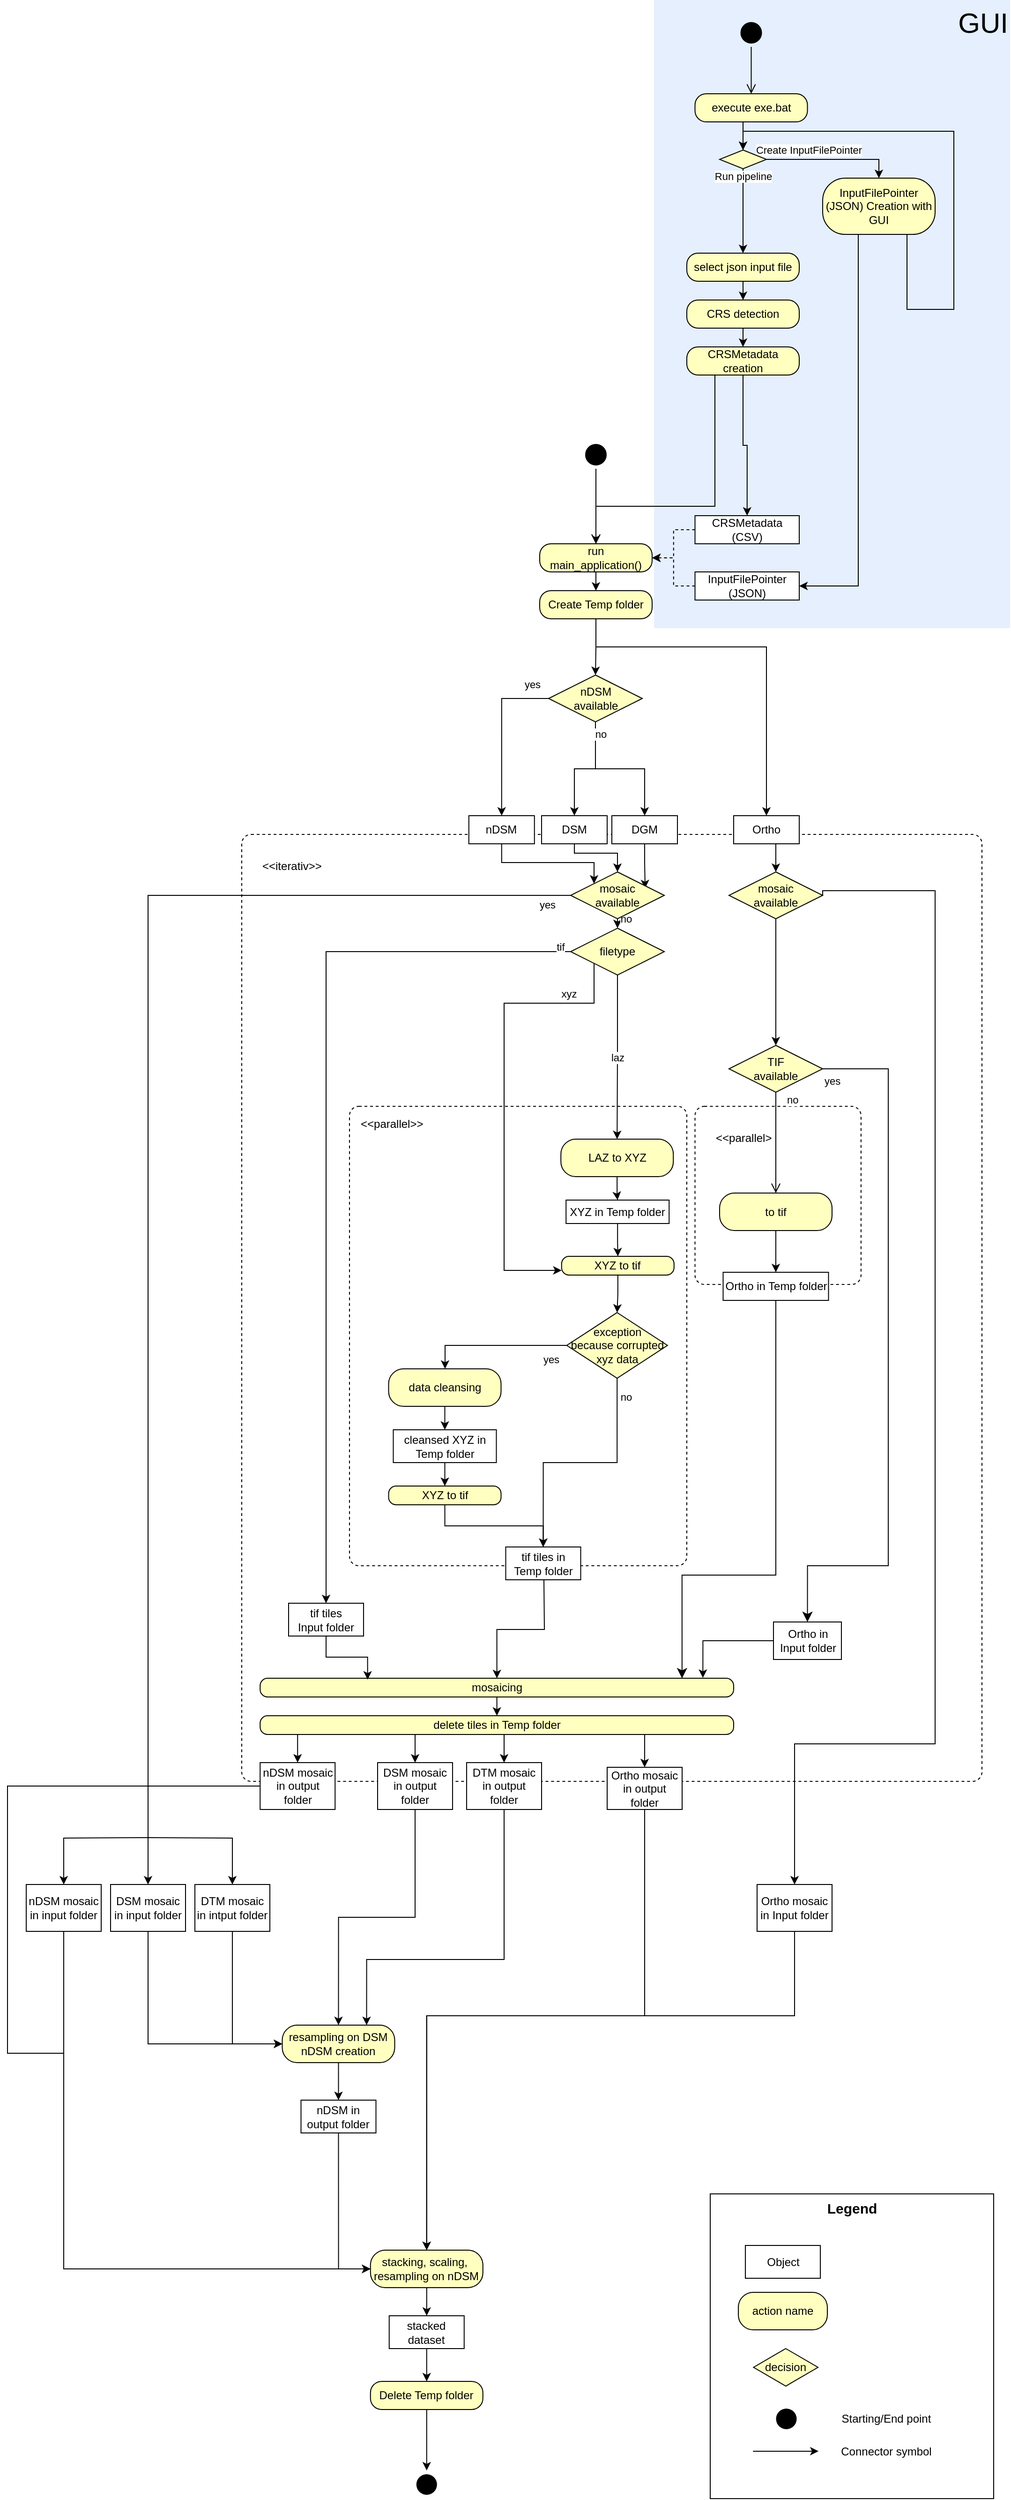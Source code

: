 <mxfile version="21.6.1" type="device">
  <diagram name="Page-1" id="Sn68c9bAj8vdQ_nd492S">
    <mxGraphModel dx="1963" dy="1779" grid="1" gridSize="10" guides="1" tooltips="1" connect="1" arrows="1" fold="1" page="1" pageScale="1" pageWidth="850" pageHeight="1100" math="0" shadow="0">
      <root>
        <mxCell id="0" />
        <mxCell id="1" parent="0" />
        <mxCell id="zPx3ObXi5X69INCncUBl-49" value="&lt;font face=&quot;Arial&quot;&gt;GUI&lt;/font&gt;" style="rounded=0;whiteSpace=wrap;html=1;strokeColor=none;fillColor=#dae8fc;horizontal=1;align=right;verticalAlign=top;fontSize=30;glass=0;shadow=0;opacity=70;" parent="1" vertex="1">
          <mxGeometry x="470" y="-320" width="380" height="670" as="geometry" />
        </mxCell>
        <mxCell id="UL_yctX15iuh-Vf5Sq3v-2" value="&amp;lt;&amp;lt;iterativ&amp;gt;&amp;gt;" style="html=1;dashed=1;rounded=1;absoluteArcSize=1;arcSize=20;verticalAlign=top;align=left;spacingTop=20;spacingLeft=20;whiteSpace=wrap;strokeColor=#000000;" parent="1" vertex="1">
          <mxGeometry x="30" y="570" width="790" height="1010" as="geometry" />
        </mxCell>
        <mxCell id="UL_yctX15iuh-Vf5Sq3v-48" value="&amp;lt;&amp;lt;parallel&amp;gt;" style="html=1;dashed=1;rounded=1;absoluteArcSize=1;arcSize=20;verticalAlign=top;align=left;spacingTop=20;spacingLeft=20;whiteSpace=wrap;strokeColor=#000000;" parent="1" vertex="1">
          <mxGeometry x="513.75" y="860" width="177.19" height="190" as="geometry" />
        </mxCell>
        <mxCell id="UL_yctX15iuh-Vf5Sq3v-94" value="&amp;lt;&amp;lt;parallel&amp;gt;&amp;gt;" style="dashed=1;rounded=1;absoluteArcSize=1;arcSize=20;html=1;verticalAlign=top;align=left;spacingTop=5;spacingLeft=10;whiteSpace=wrap;strokeColor=#000000;" parent="1" vertex="1">
          <mxGeometry x="145" y="860" width="360" height="490" as="geometry" />
        </mxCell>
        <mxCell id="zPx3ObXi5X69INCncUBl-20" style="edgeStyle=orthogonalEdgeStyle;rounded=0;orthogonalLoop=1;jettySize=auto;html=1;exitX=0.5;exitY=1;exitDx=0;exitDy=0;entryX=0.5;entryY=0;entryDx=0;entryDy=0;" parent="1" source="ERdZX9PqnStAe9j8oC-W-17" target="X1sWxd7f99NtPbWgpKR_-37" edge="1">
          <mxGeometry relative="1" as="geometry" />
        </mxCell>
        <mxCell id="ERdZX9PqnStAe9j8oC-W-17" value="Create Temp folder" style="rounded=1;whiteSpace=wrap;html=1;arcSize=40;fontColor=#000000;fillColor=#ffffc0;strokeColor=#000000;" parent="1" vertex="1">
          <mxGeometry x="348" y="310" width="120" height="30" as="geometry" />
        </mxCell>
        <mxCell id="ERdZX9PqnStAe9j8oC-W-59" style="edgeStyle=orthogonalEdgeStyle;rounded=0;orthogonalLoop=1;jettySize=auto;html=1;exitX=0.5;exitY=1;exitDx=0;exitDy=0;entryX=0.5;entryY=0;entryDx=0;entryDy=0;strokeColor=#000000;" parent="1" source="ERdZX9PqnStAe9j8oC-W-17" target="ERdZX9PqnStAe9j8oC-W-47" edge="1">
          <mxGeometry relative="1" as="geometry">
            <Array as="points">
              <mxPoint x="408" y="370" />
              <mxPoint x="590" y="370" />
            </Array>
            <mxPoint x="505" y="375" as="sourcePoint" />
          </mxGeometry>
        </mxCell>
        <mxCell id="AkzrN53bwNaHszt1MvLU-11" style="edgeStyle=orthogonalEdgeStyle;rounded=0;orthogonalLoop=1;jettySize=auto;html=1;exitX=0.5;exitY=1;exitDx=0;exitDy=0;entryX=0.5;entryY=0;entryDx=0;entryDy=0;strokeColor=#000000;" parent="1" target="ERdZX9PqnStAe9j8oC-W-54" edge="1">
          <mxGeometry relative="1" as="geometry">
            <mxPoint x="422.38" y="970" as="sourcePoint" />
          </mxGeometry>
        </mxCell>
        <mxCell id="ERdZX9PqnStAe9j8oC-W-52" style="edgeStyle=orthogonalEdgeStyle;rounded=0;orthogonalLoop=1;jettySize=auto;html=1;exitX=0.5;exitY=1;exitDx=0;exitDy=0;entryX=0.5;entryY=0;entryDx=0;entryDy=0;strokeColor=#000000;" parent="1" source="ERdZX9PqnStAe9j8oC-W-45" target="ERdZX9PqnStAe9j8oC-W-49" edge="1">
          <mxGeometry relative="1" as="geometry">
            <Array as="points">
              <mxPoint x="385" y="590" />
              <mxPoint x="431" y="590" />
            </Array>
          </mxGeometry>
        </mxCell>
        <mxCell id="ERdZX9PqnStAe9j8oC-W-45" value="DSM" style="html=1;whiteSpace=wrap;strokeColor=#000000;" parent="1" vertex="1">
          <mxGeometry x="350" y="550" width="70" height="30" as="geometry" />
        </mxCell>
        <mxCell id="ERdZX9PqnStAe9j8oC-W-53" style="edgeStyle=orthogonalEdgeStyle;rounded=0;orthogonalLoop=1;jettySize=auto;html=1;exitX=0.5;exitY=1;exitDx=0;exitDy=0;entryX=0.795;entryY=0.349;entryDx=0;entryDy=0;strokeColor=#000000;entryPerimeter=0;" parent="1" source="ERdZX9PqnStAe9j8oC-W-46" target="ERdZX9PqnStAe9j8oC-W-49" edge="1">
          <mxGeometry relative="1" as="geometry" />
        </mxCell>
        <mxCell id="ERdZX9PqnStAe9j8oC-W-46" value="DGM" style="html=1;whiteSpace=wrap;strokeColor=#000000;" parent="1" vertex="1">
          <mxGeometry x="425" y="550" width="70" height="30" as="geometry" />
        </mxCell>
        <mxCell id="UL_yctX15iuh-Vf5Sq3v-139" style="edgeStyle=orthogonalEdgeStyle;rounded=0;orthogonalLoop=1;jettySize=auto;html=1;exitX=0.5;exitY=1;exitDx=0;exitDy=0;entryX=0.5;entryY=0;entryDx=0;entryDy=0;strokeColor=#000000;" parent="1" source="ERdZX9PqnStAe9j8oC-W-47" target="UL_yctX15iuh-Vf5Sq3v-138" edge="1">
          <mxGeometry relative="1" as="geometry" />
        </mxCell>
        <mxCell id="ERdZX9PqnStAe9j8oC-W-47" value="Ortho" style="html=1;whiteSpace=wrap;strokeColor=#000000;" parent="1" vertex="1">
          <mxGeometry x="555" y="550" width="70" height="30" as="geometry" />
        </mxCell>
        <mxCell id="X1sWxd7f99NtPbWgpKR_-25" value="yes" style="edgeStyle=orthogonalEdgeStyle;rounded=0;orthogonalLoop=1;jettySize=auto;html=1;exitX=0;exitY=0.5;exitDx=0;exitDy=0;strokeColor=#000000;entryX=0.5;entryY=0;entryDx=0;entryDy=0;" parent="1" source="ERdZX9PqnStAe9j8oC-W-49" target="X1sWxd7f99NtPbWgpKR_-35" edge="1">
          <mxGeometry x="-0.966" y="10" relative="1" as="geometry">
            <mxPoint x="-30" y="1640" as="targetPoint" />
            <mxPoint as="offset" />
            <mxPoint x="150" y="720" as="sourcePoint" />
            <Array as="points">
              <mxPoint x="-70" y="635" />
            </Array>
          </mxGeometry>
        </mxCell>
        <mxCell id="s5Wbp-N6g9TA5r8mVey0-1" value="no" style="edgeStyle=orthogonalEdgeStyle;rounded=0;orthogonalLoop=1;jettySize=auto;html=1;exitX=0.5;exitY=1;exitDx=0;exitDy=0;entryX=0.5;entryY=0;entryDx=0;entryDy=0;" edge="1" parent="1" source="ERdZX9PqnStAe9j8oC-W-49" target="UL_yctX15iuh-Vf5Sq3v-45">
          <mxGeometry x="-1" y="9" relative="1" as="geometry">
            <mxPoint as="offset" />
          </mxGeometry>
        </mxCell>
        <mxCell id="ERdZX9PqnStAe9j8oC-W-49" value="mosaic&lt;br&gt;available" style="rhombus;whiteSpace=wrap;html=1;fontColor=#000000;fillColor=#ffffc0;strokeColor=#000000;perimeterSpacing=0;" parent="1" vertex="1">
          <mxGeometry x="381" y="610" width="100" height="50" as="geometry" />
        </mxCell>
        <mxCell id="UL_yctX15iuh-Vf5Sq3v-95" value="" style="edgeStyle=orthogonalEdgeStyle;rounded=0;orthogonalLoop=1;jettySize=auto;html=1;strokeColor=#000000;" parent="1" source="ERdZX9PqnStAe9j8oC-W-54" target="X1sWxd7f99NtPbWgpKR_-8" edge="1">
          <mxGeometry relative="1" as="geometry" />
        </mxCell>
        <mxCell id="ERdZX9PqnStAe9j8oC-W-54" value="XYZ in Temp folder" style="html=1;whiteSpace=wrap;strokeColor=#000000;" parent="1" vertex="1">
          <mxGeometry x="376.12" y="960" width="110" height="25" as="geometry" />
        </mxCell>
        <mxCell id="UL_yctX15iuh-Vf5Sq3v-105" style="edgeStyle=orthogonalEdgeStyle;rounded=0;orthogonalLoop=1;jettySize=auto;html=1;exitX=0.5;exitY=1;exitDx=0;exitDy=0;entryX=0.5;entryY=0;entryDx=0;entryDy=0;strokeColor=#000000;" parent="1" target="ZLera3gwLogT9_6lOyzF-9" edge="1">
          <mxGeometry relative="1" as="geometry">
            <mxPoint x="352.5" y="1365" as="sourcePoint" />
          </mxGeometry>
        </mxCell>
        <mxCell id="X1sWxd7f99NtPbWgpKR_-62" style="edgeStyle=orthogonalEdgeStyle;rounded=0;orthogonalLoop=1;jettySize=auto;html=1;entryX=0.5;entryY=0;entryDx=0;entryDy=0;strokeColor=#000000;exitX=0.5;exitY=1;exitDx=0;exitDy=0;" parent="1" source="ERdZX9PqnStAe9j8oC-W-60" target="ERdZX9PqnStAe9j8oC-W-67" edge="1">
          <mxGeometry relative="1" as="geometry">
            <mxPoint x="610" y="980" as="sourcePoint" />
          </mxGeometry>
        </mxCell>
        <mxCell id="ERdZX9PqnStAe9j8oC-W-60" value="to tif" style="rounded=1;whiteSpace=wrap;html=1;arcSize=40;fontColor=#000000;fillColor=#ffffc0;strokeColor=#000000;" parent="1" vertex="1">
          <mxGeometry x="540" y="952.5" width="120" height="40" as="geometry" />
        </mxCell>
        <mxCell id="ERdZX9PqnStAe9j8oC-W-67" value="Ortho in Temp folder" style="html=1;whiteSpace=wrap;strokeColor=#000000;" parent="1" vertex="1">
          <mxGeometry x="543.75" y="1037" width="112.5" height="30" as="geometry" />
        </mxCell>
        <mxCell id="X1sWxd7f99NtPbWgpKR_-16" style="edgeStyle=orthogonalEdgeStyle;rounded=0;orthogonalLoop=1;jettySize=auto;html=1;exitX=0.5;exitY=1;exitDx=0;exitDy=0;entryX=0.5;entryY=0;entryDx=0;entryDy=0;strokeColor=#000000;" parent="1" source="ZLera3gwLogT9_6lOyzF-7" target="X1sWxd7f99NtPbWgpKR_-15" edge="1">
          <mxGeometry relative="1" as="geometry" />
        </mxCell>
        <mxCell id="ZLera3gwLogT9_6lOyzF-7" value="data cleansing" style="rounded=1;whiteSpace=wrap;html=1;arcSize=40;fontColor=#000000;fillColor=#ffffc0;strokeColor=#000000;" parent="1" vertex="1">
          <mxGeometry x="186.75" y="1140" width="120" height="40" as="geometry" />
        </mxCell>
        <mxCell id="J5ZNBQEQ5fVpJFVBvouQ-13" style="edgeStyle=orthogonalEdgeStyle;rounded=0;orthogonalLoop=1;jettySize=auto;html=1;exitX=0.25;exitY=1;exitDx=0;exitDy=0;entryX=0.5;entryY=0;entryDx=0;entryDy=0;strokeColor=#000000;" parent="1" source="zPx3ObXi5X69INCncUBl-16" target="J5ZNBQEQ5fVpJFVBvouQ-11" edge="1">
          <mxGeometry relative="1" as="geometry">
            <Array as="points">
              <mxPoint x="215" y="1530" />
            </Array>
          </mxGeometry>
        </mxCell>
        <mxCell id="zPx3ObXi5X69INCncUBl-18" style="edgeStyle=orthogonalEdgeStyle;rounded=0;orthogonalLoop=1;jettySize=auto;html=1;exitX=0.5;exitY=1;exitDx=0;exitDy=0;entryX=0.5;entryY=0;entryDx=0;entryDy=0;" parent="1" source="ZLera3gwLogT9_6lOyzF-9" target="zPx3ObXi5X69INCncUBl-16" edge="1">
          <mxGeometry relative="1" as="geometry" />
        </mxCell>
        <mxCell id="ZLera3gwLogT9_6lOyzF-9" value="mosaicing" style="rounded=1;whiteSpace=wrap;html=1;arcSize=40;fontColor=#000000;fillColor=#ffffc0;strokeColor=#000000;" parent="1" vertex="1">
          <mxGeometry x="49.62" y="1470" width="505.38" height="20" as="geometry" />
        </mxCell>
        <mxCell id="ZLera3gwLogT9_6lOyzF-16" value="" style="edgeStyle=orthogonalEdgeStyle;rounded=0;orthogonalLoop=1;jettySize=auto;html=1;strokeColor=#000000;" parent="1" source="ZLera3gwLogT9_6lOyzF-10" target="ZLera3gwLogT9_6lOyzF-15" edge="1">
          <mxGeometry relative="1" as="geometry" />
        </mxCell>
        <mxCell id="ZLera3gwLogT9_6lOyzF-10" value="stacking, scaling,&amp;nbsp; resampling on nDSM" style="rounded=1;whiteSpace=wrap;html=1;arcSize=40;fontColor=#000000;fillColor=#ffffc0;strokeColor=#000000;" parent="1" vertex="1">
          <mxGeometry x="167.38" y="2080" width="120" height="40" as="geometry" />
        </mxCell>
        <mxCell id="zPx3ObXi5X69INCncUBl-14" style="edgeStyle=orthogonalEdgeStyle;rounded=0;orthogonalLoop=1;jettySize=auto;html=1;exitX=0.5;exitY=1;exitDx=0;exitDy=0;entryX=0.5;entryY=0;entryDx=0;entryDy=0;" parent="1" source="ZLera3gwLogT9_6lOyzF-15" target="zPx3ObXi5X69INCncUBl-13" edge="1">
          <mxGeometry relative="1" as="geometry" />
        </mxCell>
        <mxCell id="ZLera3gwLogT9_6lOyzF-15" value="stacked dataset" style="html=1;whiteSpace=wrap;strokeColor=#000000;" parent="1" vertex="1">
          <mxGeometry x="187.38" y="2150" width="80" height="35" as="geometry" />
        </mxCell>
        <mxCell id="ZLera3gwLogT9_6lOyzF-20" value="" style="edgeStyle=orthogonalEdgeStyle;html=1;verticalAlign=bottom;endArrow=classic;endSize=8;strokeColor=#000000;rounded=0;exitX=0.5;exitY=1;exitDx=0;exitDy=0;entryX=0.891;entryY=0.005;entryDx=0;entryDy=0;entryPerimeter=0;endFill=1;" parent="1" source="ERdZX9PqnStAe9j8oC-W-67" target="ZLera3gwLogT9_6lOyzF-9" edge="1">
          <mxGeometry relative="1" as="geometry">
            <mxPoint x="527.38" y="1510" as="targetPoint" />
            <mxPoint x="564.38" y="1460" as="sourcePoint" />
            <Array as="points">
              <mxPoint x="600" y="1360" />
              <mxPoint x="500" y="1360" />
            </Array>
          </mxGeometry>
        </mxCell>
        <mxCell id="J5ZNBQEQ5fVpJFVBvouQ-3" value="TIF &lt;br&gt;available" style="rhombus;whiteSpace=wrap;html=1;fontColor=#000000;fillColor=#ffffc0;strokeColor=#000000;perimeterSpacing=0;" parent="1" vertex="1">
          <mxGeometry x="550" y="795" width="100" height="50" as="geometry" />
        </mxCell>
        <mxCell id="J5ZNBQEQ5fVpJFVBvouQ-4" value="no" style="edgeStyle=orthogonalEdgeStyle;html=1;align=left;verticalAlign=bottom;endArrow=open;endSize=8;strokeColor=#000000;rounded=0;entryX=0.5;entryY=0;entryDx=0;entryDy=0;exitX=0.5;exitY=1;exitDx=0;exitDy=0;" parent="1" source="J5ZNBQEQ5fVpJFVBvouQ-3" target="ERdZX9PqnStAe9j8oC-W-60" edge="1">
          <mxGeometry x="-0.703" y="10" relative="1" as="geometry">
            <mxPoint x="922.5" y="870" as="targetPoint" />
            <mxPoint x="742.5" y="870" as="sourcePoint" />
            <mxPoint y="1" as="offset" />
          </mxGeometry>
        </mxCell>
        <mxCell id="J5ZNBQEQ5fVpJFVBvouQ-5" value="yes" style="edgeStyle=orthogonalEdgeStyle;html=1;align=left;verticalAlign=top;endArrow=classic;endSize=8;strokeColor=#000000;rounded=0;entryX=0.5;entryY=0;entryDx=0;entryDy=0;exitX=1;exitY=0.5;exitDx=0;exitDy=0;endFill=1;" parent="1" source="J5ZNBQEQ5fVpJFVBvouQ-3" target="J5ZNBQEQ5fVpJFVBvouQ-6" edge="1">
          <mxGeometry x="-1" relative="1" as="geometry">
            <mxPoint x="600" y="940" as="targetPoint" />
            <Array as="points">
              <mxPoint x="720" y="820" />
              <mxPoint x="720" y="1350" />
              <mxPoint x="634" y="1350" />
            </Array>
            <mxPoint x="756" y="876.75" as="sourcePoint" />
          </mxGeometry>
        </mxCell>
        <mxCell id="UL_yctX15iuh-Vf5Sq3v-100" style="edgeStyle=orthogonalEdgeStyle;rounded=0;orthogonalLoop=1;jettySize=auto;html=1;exitX=0;exitY=0.5;exitDx=0;exitDy=0;entryX=0.935;entryY=-0.019;entryDx=0;entryDy=0;entryPerimeter=0;strokeColor=#000000;endArrow=classic;endFill=1;" parent="1" source="J5ZNBQEQ5fVpJFVBvouQ-6" target="ZLera3gwLogT9_6lOyzF-9" edge="1">
          <mxGeometry relative="1" as="geometry" />
        </mxCell>
        <mxCell id="J5ZNBQEQ5fVpJFVBvouQ-6" value="Ortho in &lt;br&gt;Input folder" style="html=1;whiteSpace=wrap;strokeColor=#000000;" parent="1" vertex="1">
          <mxGeometry x="597.5" y="1410" width="72.5" height="40" as="geometry" />
        </mxCell>
        <mxCell id="X1sWxd7f99NtPbWgpKR_-55" style="edgeStyle=orthogonalEdgeStyle;rounded=0;orthogonalLoop=1;jettySize=auto;html=1;exitX=0.5;exitY=1;exitDx=0;exitDy=0;entryX=0.5;entryY=0;entryDx=0;entryDy=0;strokeColor=#000000;" parent="1" source="J5ZNBQEQ5fVpJFVBvouQ-8" target="J5ZNBQEQ5fVpJFVBvouQ-10" edge="1">
          <mxGeometry relative="1" as="geometry" />
        </mxCell>
        <mxCell id="J5ZNBQEQ5fVpJFVBvouQ-8" value="resampling on DSM&lt;br&gt;nDSM creation" style="rounded=1;whiteSpace=wrap;html=1;arcSize=40;fontColor=#000000;fillColor=#ffffc0;strokeColor=#000000;" parent="1" vertex="1">
          <mxGeometry x="73.25" y="1840" width="120" height="40" as="geometry" />
        </mxCell>
        <mxCell id="J5ZNBQEQ5fVpJFVBvouQ-20" style="edgeStyle=orthogonalEdgeStyle;rounded=0;orthogonalLoop=1;jettySize=auto;html=1;exitX=0.5;exitY=1;exitDx=0;exitDy=0;entryX=0;entryY=0.5;entryDx=0;entryDy=0;strokeColor=#000000;" parent="1" source="J5ZNBQEQ5fVpJFVBvouQ-10" target="ZLera3gwLogT9_6lOyzF-10" edge="1">
          <mxGeometry relative="1" as="geometry">
            <mxPoint x="154.375" y="2035" as="targetPoint" />
          </mxGeometry>
        </mxCell>
        <mxCell id="J5ZNBQEQ5fVpJFVBvouQ-10" value="nDSM in &lt;br&gt;output folder" style="html=1;whiteSpace=wrap;strokeColor=#000000;" parent="1" vertex="1">
          <mxGeometry x="93.25" y="1920" width="80" height="35" as="geometry" />
        </mxCell>
        <mxCell id="UL_yctX15iuh-Vf5Sq3v-124" style="edgeStyle=orthogonalEdgeStyle;rounded=0;orthogonalLoop=1;jettySize=auto;html=1;exitX=0.5;exitY=1;exitDx=0;exitDy=0;entryX=0.5;entryY=0;entryDx=0;entryDy=0;strokeColor=#000000;" parent="1" source="J5ZNBQEQ5fVpJFVBvouQ-11" target="J5ZNBQEQ5fVpJFVBvouQ-8" edge="1">
          <mxGeometry relative="1" as="geometry">
            <mxPoint x="218.875" y="1670" as="targetPoint" />
          </mxGeometry>
        </mxCell>
        <mxCell id="J5ZNBQEQ5fVpJFVBvouQ-11" value="DSM mosaic in output folder" style="html=1;whiteSpace=wrap;strokeColor=#000000;" parent="1" vertex="1">
          <mxGeometry x="175" y="1560" width="80" height="50" as="geometry" />
        </mxCell>
        <mxCell id="UL_yctX15iuh-Vf5Sq3v-125" style="edgeStyle=orthogonalEdgeStyle;rounded=0;orthogonalLoop=1;jettySize=auto;html=1;exitX=0.5;exitY=1;exitDx=0;exitDy=0;strokeColor=#000000;entryX=0.75;entryY=0;entryDx=0;entryDy=0;" parent="1" source="J5ZNBQEQ5fVpJFVBvouQ-12" target="J5ZNBQEQ5fVpJFVBvouQ-8" edge="1">
          <mxGeometry relative="1" as="geometry">
            <mxPoint x="290" y="1800" as="targetPoint" />
            <Array as="points">
              <mxPoint x="310" y="1770" />
              <mxPoint x="163" y="1770" />
            </Array>
          </mxGeometry>
        </mxCell>
        <mxCell id="J5ZNBQEQ5fVpJFVBvouQ-12" value="DTM mosaic in output folder" style="html=1;whiteSpace=wrap;strokeColor=#000000;" parent="1" vertex="1">
          <mxGeometry x="270" y="1560" width="80" height="50" as="geometry" />
        </mxCell>
        <mxCell id="UL_yctX15iuh-Vf5Sq3v-143" style="edgeStyle=orthogonalEdgeStyle;rounded=0;orthogonalLoop=1;jettySize=auto;html=1;exitX=0.5;exitY=1;exitDx=0;exitDy=0;entryX=0.5;entryY=0;entryDx=0;entryDy=0;strokeColor=#000000;" parent="1" source="J5ZNBQEQ5fVpJFVBvouQ-18" target="ZLera3gwLogT9_6lOyzF-10" edge="1">
          <mxGeometry relative="1" as="geometry">
            <mxPoint x="486.875" y="1695" as="targetPoint" />
            <Array as="points">
              <mxPoint x="460" y="1830" />
              <mxPoint x="227" y="1830" />
            </Array>
          </mxGeometry>
        </mxCell>
        <mxCell id="J5ZNBQEQ5fVpJFVBvouQ-18" value="Ortho mosaic in output folder" style="html=1;whiteSpace=wrap;strokeColor=#000000;" parent="1" vertex="1">
          <mxGeometry x="420" y="1565" width="80" height="45" as="geometry" />
        </mxCell>
        <mxCell id="UL_yctX15iuh-Vf5Sq3v-137" value="xyz" style="edgeStyle=orthogonalEdgeStyle;rounded=0;orthogonalLoop=1;jettySize=auto;html=1;exitX=0;exitY=1;exitDx=0;exitDy=0;entryX=0;entryY=0.75;entryDx=0;entryDy=0;strokeColor=#000000;" parent="1" source="UL_yctX15iuh-Vf5Sq3v-45" target="X1sWxd7f99NtPbWgpKR_-8" edge="1">
          <mxGeometry x="-0.714" y="-10" relative="1" as="geometry">
            <Array as="points">
              <mxPoint x="406" y="750" />
              <mxPoint x="310" y="750" />
              <mxPoint x="310" y="1035" />
            </Array>
            <mxPoint x="384.75" y="755" as="sourcePoint" />
            <mxPoint as="offset" />
          </mxGeometry>
        </mxCell>
        <mxCell id="AkzrN53bwNaHszt1MvLU-13" value="" style="edgeStyle=orthogonalEdgeStyle;rounded=0;orthogonalLoop=1;jettySize=auto;html=1;strokeColor=#000000;" parent="1" source="X1sWxd7f99NtPbWgpKR_-8" target="X1sWxd7f99NtPbWgpKR_-10" edge="1">
          <mxGeometry relative="1" as="geometry" />
        </mxCell>
        <mxCell id="X1sWxd7f99NtPbWgpKR_-8" value="XYZ to tif" style="rounded=1;whiteSpace=wrap;html=1;arcSize=40;fontColor=#000000;fillColor=#ffffc0;strokeColor=#000000;" parent="1" vertex="1">
          <mxGeometry x="371.37" y="1020" width="120" height="20" as="geometry" />
        </mxCell>
        <mxCell id="X1sWxd7f99NtPbWgpKR_-11" value="yes" style="edgeStyle=orthogonalEdgeStyle;rounded=0;orthogonalLoop=1;jettySize=auto;html=1;exitX=0;exitY=0.5;exitDx=0;exitDy=0;strokeColor=#000000;" parent="1" source="X1sWxd7f99NtPbWgpKR_-10" edge="1">
          <mxGeometry x="-0.782" y="15" relative="1" as="geometry">
            <mxPoint x="247" y="1140" as="targetPoint" />
            <Array as="points">
              <mxPoint x="247" y="1115" />
            </Array>
            <mxPoint as="offset" />
          </mxGeometry>
        </mxCell>
        <mxCell id="X1sWxd7f99NtPbWgpKR_-17" style="edgeStyle=orthogonalEdgeStyle;rounded=0;orthogonalLoop=1;jettySize=auto;html=1;exitX=0.5;exitY=1;exitDx=0;exitDy=0;entryX=0.5;entryY=0;entryDx=0;entryDy=0;strokeColor=#000000;" parent="1" source="X1sWxd7f99NtPbWgpKR_-15" target="X1sWxd7f99NtPbWgpKR_-14" edge="1">
          <mxGeometry relative="1" as="geometry" />
        </mxCell>
        <mxCell id="X1sWxd7f99NtPbWgpKR_-15" value="cleansed XYZ in Temp folder" style="html=1;whiteSpace=wrap;strokeColor=#000000;" parent="1" vertex="1">
          <mxGeometry x="191.75" y="1205" width="110" height="35" as="geometry" />
        </mxCell>
        <mxCell id="UL_yctX15iuh-Vf5Sq3v-107" style="edgeStyle=orthogonalEdgeStyle;rounded=0;orthogonalLoop=1;jettySize=auto;html=1;exitX=0.5;exitY=1;exitDx=0;exitDy=0;entryX=0.227;entryY=0.073;entryDx=0;entryDy=0;entryPerimeter=0;strokeColor=#000000;" parent="1" source="X1sWxd7f99NtPbWgpKR_-27" target="ZLera3gwLogT9_6lOyzF-9" edge="1">
          <mxGeometry relative="1" as="geometry" />
        </mxCell>
        <mxCell id="X1sWxd7f99NtPbWgpKR_-27" value="tif tiles&lt;br&gt;Input folder" style="html=1;whiteSpace=wrap;strokeColor=#000000;" parent="1" vertex="1">
          <mxGeometry x="80" y="1390" width="80" height="35" as="geometry" />
        </mxCell>
        <mxCell id="UL_yctX15iuh-Vf5Sq3v-121" value="" style="edgeStyle=orthogonalEdgeStyle;rounded=0;orthogonalLoop=1;jettySize=auto;html=1;strokeColor=#000000;entryX=0;entryY=0.5;entryDx=0;entryDy=0;" parent="1" source="X1sWxd7f99NtPbWgpKR_-35" target="J5ZNBQEQ5fVpJFVBvouQ-8" edge="1">
          <mxGeometry relative="1" as="geometry">
            <mxPoint x="-70" y="1830" as="targetPoint" />
            <Array as="points">
              <mxPoint x="-70" y="1860" />
            </Array>
          </mxGeometry>
        </mxCell>
        <mxCell id="X1sWxd7f99NtPbWgpKR_-35" value="DSM mosaic in input folder" style="html=1;whiteSpace=wrap;strokeColor=#000000;" parent="1" vertex="1">
          <mxGeometry x="-110" y="1690" width="80" height="50" as="geometry" />
        </mxCell>
        <mxCell id="UL_yctX15iuh-Vf5Sq3v-122" value="" style="edgeStyle=orthogonalEdgeStyle;rounded=0;orthogonalLoop=1;jettySize=auto;html=1;strokeColor=#000000;entryX=0;entryY=0.5;entryDx=0;entryDy=0;" parent="1" source="X1sWxd7f99NtPbWgpKR_-36" target="J5ZNBQEQ5fVpJFVBvouQ-8" edge="1">
          <mxGeometry relative="1" as="geometry">
            <Array as="points">
              <mxPoint x="20" y="1860" />
            </Array>
            <mxPoint x="-19.889" y="1840" as="targetPoint" />
          </mxGeometry>
        </mxCell>
        <mxCell id="X1sWxd7f99NtPbWgpKR_-36" value="DTM mosaic in intput folder" style="html=1;whiteSpace=wrap;strokeColor=#000000;" parent="1" vertex="1">
          <mxGeometry x="-20" y="1690" width="80" height="50" as="geometry" />
        </mxCell>
        <mxCell id="X1sWxd7f99NtPbWgpKR_-39" style="edgeStyle=orthogonalEdgeStyle;rounded=0;orthogonalLoop=1;jettySize=auto;html=1;exitX=0.5;exitY=1;exitDx=0;exitDy=0;entryX=0.5;entryY=0;entryDx=0;entryDy=0;strokeColor=#000000;" parent="1" source="X1sWxd7f99NtPbWgpKR_-37" target="ERdZX9PqnStAe9j8oC-W-46" edge="1">
          <mxGeometry relative="1" as="geometry" />
        </mxCell>
        <mxCell id="X1sWxd7f99NtPbWgpKR_-40" value="no" style="edgeStyle=orthogonalEdgeStyle;rounded=0;orthogonalLoop=1;jettySize=auto;html=1;exitX=0.5;exitY=1;exitDx=0;exitDy=0;entryX=0.5;entryY=0;entryDx=0;entryDy=0;strokeColor=#000000;" parent="1" source="X1sWxd7f99NtPbWgpKR_-37" target="ERdZX9PqnStAe9j8oC-W-45" edge="1">
          <mxGeometry x="-0.784" y="5" relative="1" as="geometry">
            <mxPoint as="offset" />
          </mxGeometry>
        </mxCell>
        <mxCell id="zPx3ObXi5X69INCncUBl-53" value="yes" style="edgeStyle=orthogonalEdgeStyle;rounded=0;orthogonalLoop=1;jettySize=auto;html=1;exitX=0;exitY=0.5;exitDx=0;exitDy=0;entryX=0.5;entryY=0;entryDx=0;entryDy=0;" parent="1" source="X1sWxd7f99NtPbWgpKR_-37" target="AkzrN53bwNaHszt1MvLU-53" edge="1">
          <mxGeometry x="-0.8" y="-15" relative="1" as="geometry">
            <mxPoint as="offset" />
          </mxGeometry>
        </mxCell>
        <mxCell id="X1sWxd7f99NtPbWgpKR_-37" value="nDSM&lt;br&gt;available" style="rhombus;whiteSpace=wrap;html=1;fontColor=#000000;fillColor=#ffffc0;strokeColor=#000000;perimeterSpacing=0;" parent="1" vertex="1">
          <mxGeometry x="357.5" y="400" width="100" height="50" as="geometry" />
        </mxCell>
        <mxCell id="UL_yctX15iuh-Vf5Sq3v-144" style="edgeStyle=orthogonalEdgeStyle;rounded=0;orthogonalLoop=1;jettySize=auto;html=1;exitX=0.5;exitY=1;exitDx=0;exitDy=0;entryX=0.5;entryY=0;entryDx=0;entryDy=0;strokeColor=#000000;" parent="1" source="X1sWxd7f99NtPbWgpKR_-63" target="ZLera3gwLogT9_6lOyzF-10" edge="1">
          <mxGeometry relative="1" as="geometry">
            <mxPoint x="555.625" y="1695" as="targetPoint" />
            <Array as="points">
              <mxPoint x="620" y="1830" />
              <mxPoint x="227" y="1830" />
            </Array>
          </mxGeometry>
        </mxCell>
        <mxCell id="X1sWxd7f99NtPbWgpKR_-63" value="Ortho mosaic in Input folder" style="html=1;whiteSpace=wrap;strokeColor=#000000;" parent="1" vertex="1">
          <mxGeometry x="580" y="1690" width="80" height="50" as="geometry" />
        </mxCell>
        <mxCell id="AkzrN53bwNaHszt1MvLU-17" value="no" style="edgeStyle=orthogonalEdgeStyle;rounded=0;orthogonalLoop=1;jettySize=auto;html=1;exitX=0.5;exitY=1;exitDx=0;exitDy=0;entryX=0.5;entryY=0;entryDx=0;entryDy=0;strokeColor=#000000;" parent="1" source="X1sWxd7f99NtPbWgpKR_-10" target="UL_yctX15iuh-Vf5Sq3v-112" edge="1">
          <mxGeometry x="-0.846" y="9" relative="1" as="geometry">
            <mxPoint x="402.5" y="1285.0" as="targetPoint" />
            <mxPoint as="offset" />
          </mxGeometry>
        </mxCell>
        <mxCell id="X1sWxd7f99NtPbWgpKR_-10" value="exception &lt;br&gt;because corrupted xyz data" style="rhombus;whiteSpace=wrap;html=1;fontColor=#000000;fillColor=#ffffc0;strokeColor=#000000;" parent="1" vertex="1">
          <mxGeometry x="376.87" y="1080" width="107.5" height="70" as="geometry" />
        </mxCell>
        <mxCell id="AkzrN53bwNaHszt1MvLU-21" style="edgeStyle=orthogonalEdgeStyle;rounded=0;orthogonalLoop=1;jettySize=auto;html=1;exitX=0.5;exitY=1;exitDx=0;exitDy=0;entryX=0.5;entryY=0;entryDx=0;entryDy=0;strokeColor=#000000;" parent="1" source="X1sWxd7f99NtPbWgpKR_-14" target="UL_yctX15iuh-Vf5Sq3v-112" edge="1">
          <mxGeometry relative="1" as="geometry">
            <mxPoint x="302.5" y="1285.0" as="targetPoint" />
          </mxGeometry>
        </mxCell>
        <mxCell id="X1sWxd7f99NtPbWgpKR_-14" value="XYZ to tif" style="rounded=1;whiteSpace=wrap;html=1;arcSize=40;fontColor=#000000;fillColor=#ffffc0;strokeColor=#000000;" parent="1" vertex="1">
          <mxGeometry x="186.75" y="1265" width="120" height="20" as="geometry" />
        </mxCell>
        <mxCell id="AkzrN53bwNaHszt1MvLU-55" style="edgeStyle=orthogonalEdgeStyle;rounded=0;orthogonalLoop=1;jettySize=auto;html=1;exitX=0.5;exitY=1;exitDx=0;exitDy=0;entryX=0;entryY=0;entryDx=0;entryDy=0;strokeColor=#000000;" parent="1" source="AkzrN53bwNaHszt1MvLU-53" target="ERdZX9PqnStAe9j8oC-W-49" edge="1">
          <mxGeometry relative="1" as="geometry">
            <Array as="points">
              <mxPoint x="307" y="600" />
              <mxPoint x="406" y="600" />
            </Array>
          </mxGeometry>
        </mxCell>
        <mxCell id="AkzrN53bwNaHszt1MvLU-53" value="nDSM" style="html=1;whiteSpace=wrap;strokeColor=#000000;" parent="1" vertex="1">
          <mxGeometry x="272.38" y="550" width="70" height="30" as="geometry" />
        </mxCell>
        <mxCell id="UL_yctX15iuh-Vf5Sq3v-111" value="tif" style="edgeStyle=orthogonalEdgeStyle;rounded=0;orthogonalLoop=1;jettySize=auto;html=1;exitX=0;exitY=0.5;exitDx=0;exitDy=0;entryX=0.5;entryY=0;entryDx=0;entryDy=0;strokeColor=#000000;" parent="1" source="UL_yctX15iuh-Vf5Sq3v-45" target="X1sWxd7f99NtPbWgpKR_-27" edge="1">
          <mxGeometry x="-0.977" y="-5" relative="1" as="geometry">
            <mxPoint x="122.15" y="1378.64" as="targetPoint" />
            <mxPoint as="offset" />
          </mxGeometry>
        </mxCell>
        <mxCell id="zPx3ObXi5X69INCncUBl-52" value="laz" style="edgeStyle=orthogonalEdgeStyle;rounded=0;orthogonalLoop=1;jettySize=auto;html=1;exitX=0.5;exitY=1;exitDx=0;exitDy=0;entryX=0.5;entryY=0;entryDx=0;entryDy=0;" parent="1" source="UL_yctX15iuh-Vf5Sq3v-45" target="ERdZX9PqnStAe9j8oC-W-43" edge="1">
          <mxGeometry relative="1" as="geometry" />
        </mxCell>
        <mxCell id="UL_yctX15iuh-Vf5Sq3v-45" value="filetype" style="rhombus;whiteSpace=wrap;html=1;fontColor=#000000;fillColor=#ffffc0;strokeColor=#000000;perimeterSpacing=0;" parent="1" vertex="1">
          <mxGeometry x="381" y="670" width="100" height="50" as="geometry" />
        </mxCell>
        <mxCell id="UL_yctX15iuh-Vf5Sq3v-93" value="" style="edgeStyle=orthogonalEdgeStyle;rounded=0;orthogonalLoop=1;jettySize=auto;html=1;strokeColor=#000000;" parent="1" source="ERdZX9PqnStAe9j8oC-W-43" target="ERdZX9PqnStAe9j8oC-W-54" edge="1">
          <mxGeometry relative="1" as="geometry" />
        </mxCell>
        <mxCell id="ERdZX9PqnStAe9j8oC-W-43" value="LAZ to XYZ" style="rounded=1;whiteSpace=wrap;html=1;arcSize=40;fontColor=#000000;fillColor=#ffffc0;strokeColor=#000000;" parent="1" vertex="1">
          <mxGeometry x="370.62" y="895" width="120" height="40" as="geometry" />
        </mxCell>
        <mxCell id="UL_yctX15iuh-Vf5Sq3v-112" value="tif tiles in &lt;br&gt;Temp folder" style="html=1;whiteSpace=wrap;strokeColor=#000000;" parent="1" vertex="1">
          <mxGeometry x="311.75" y="1330" width="80" height="35" as="geometry" />
        </mxCell>
        <mxCell id="UL_yctX15iuh-Vf5Sq3v-116" style="edgeStyle=orthogonalEdgeStyle;rounded=0;orthogonalLoop=1;jettySize=auto;html=1;entryX=0.5;entryY=0;entryDx=0;entryDy=0;strokeColor=#000000;" parent="1" target="X1sWxd7f99NtPbWgpKR_-36" edge="1">
          <mxGeometry relative="1" as="geometry">
            <mxPoint x="-70" y="1640" as="sourcePoint" />
          </mxGeometry>
        </mxCell>
        <mxCell id="UL_yctX15iuh-Vf5Sq3v-132" style="edgeStyle=orthogonalEdgeStyle;rounded=0;orthogonalLoop=1;jettySize=auto;html=1;entryX=0.5;entryY=0;entryDx=0;entryDy=0;strokeColor=#000000;" parent="1" target="UL_yctX15iuh-Vf5Sq3v-130" edge="1">
          <mxGeometry relative="1" as="geometry">
            <mxPoint x="-70" y="1640" as="sourcePoint" />
          </mxGeometry>
        </mxCell>
        <mxCell id="UL_yctX15iuh-Vf5Sq3v-129" style="edgeStyle=orthogonalEdgeStyle;rounded=0;orthogonalLoop=1;jettySize=auto;html=1;exitX=0;exitY=0.5;exitDx=0;exitDy=0;entryX=0;entryY=0.5;entryDx=0;entryDy=0;strokeColor=#000000;" parent="1" source="UL_yctX15iuh-Vf5Sq3v-128" target="ZLera3gwLogT9_6lOyzF-10" edge="1">
          <mxGeometry relative="1" as="geometry">
            <mxPoint x="-223.125" y="1915" as="targetPoint" />
            <Array as="points">
              <mxPoint x="-220" y="1585" />
              <mxPoint x="-220" y="1870" />
              <mxPoint x="-160" y="1870" />
              <mxPoint x="-160" y="2100" />
            </Array>
          </mxGeometry>
        </mxCell>
        <mxCell id="UL_yctX15iuh-Vf5Sq3v-128" value="nDSM mosaic in output folder" style="html=1;whiteSpace=wrap;strokeColor=#000000;" parent="1" vertex="1">
          <mxGeometry x="49.62" y="1560" width="80" height="50" as="geometry" />
        </mxCell>
        <mxCell id="UL_yctX15iuh-Vf5Sq3v-134" style="edgeStyle=orthogonalEdgeStyle;rounded=0;orthogonalLoop=1;jettySize=auto;html=1;exitX=0.5;exitY=1;exitDx=0;exitDy=0;entryX=0;entryY=0.5;entryDx=0;entryDy=0;strokeColor=#000000;" parent="1" source="UL_yctX15iuh-Vf5Sq3v-130" target="ZLera3gwLogT9_6lOyzF-10" edge="1">
          <mxGeometry relative="1" as="geometry">
            <mxPoint x="-154.375" y="1915" as="targetPoint" />
          </mxGeometry>
        </mxCell>
        <mxCell id="UL_yctX15iuh-Vf5Sq3v-130" value="nDSM mosaic in input folder" style="html=1;whiteSpace=wrap;strokeColor=#000000;" parent="1" vertex="1">
          <mxGeometry x="-200" y="1690" width="80" height="50" as="geometry" />
        </mxCell>
        <mxCell id="UL_yctX15iuh-Vf5Sq3v-140" style="edgeStyle=orthogonalEdgeStyle;rounded=0;orthogonalLoop=1;jettySize=auto;html=1;exitX=0.5;exitY=1;exitDx=0;exitDy=0;entryX=0.5;entryY=0;entryDx=0;entryDy=0;strokeColor=#000000;" parent="1" source="UL_yctX15iuh-Vf5Sq3v-138" target="J5ZNBQEQ5fVpJFVBvouQ-3" edge="1">
          <mxGeometry relative="1" as="geometry" />
        </mxCell>
        <mxCell id="UL_yctX15iuh-Vf5Sq3v-141" style="edgeStyle=orthogonalEdgeStyle;rounded=0;orthogonalLoop=1;jettySize=auto;html=1;exitX=1;exitY=0.5;exitDx=0;exitDy=0;entryX=0.5;entryY=0;entryDx=0;entryDy=0;strokeColor=#000000;" parent="1" source="UL_yctX15iuh-Vf5Sq3v-138" target="X1sWxd7f99NtPbWgpKR_-63" edge="1">
          <mxGeometry relative="1" as="geometry">
            <Array as="points">
              <mxPoint x="650" y="630" />
              <mxPoint x="770" y="630" />
              <mxPoint x="770" y="1540" />
              <mxPoint x="620" y="1540" />
            </Array>
          </mxGeometry>
        </mxCell>
        <mxCell id="UL_yctX15iuh-Vf5Sq3v-138" value="mosaic&lt;br&gt;available" style="rhombus;whiteSpace=wrap;html=1;fontColor=#000000;fillColor=#ffffc0;strokeColor=#000000;perimeterSpacing=0;" parent="1" vertex="1">
          <mxGeometry x="550" y="610" width="100" height="50" as="geometry" />
        </mxCell>
        <mxCell id="zPx3ObXi5X69INCncUBl-1" value="" style="ellipse;html=1;shape=startState;fillColor=#000000;strokeColor=#000000;" parent="1" vertex="1">
          <mxGeometry x="393" y="150" width="30" height="30" as="geometry" />
        </mxCell>
        <mxCell id="zPx3ObXi5X69INCncUBl-2" value="" style="edgeStyle=orthogonalEdgeStyle;html=1;verticalAlign=bottom;endArrow=open;endSize=8;strokeColor=#000000;rounded=0;" parent="1" source="zPx3ObXi5X69INCncUBl-1" edge="1">
          <mxGeometry relative="1" as="geometry">
            <mxPoint x="408" y="260" as="targetPoint" />
          </mxGeometry>
        </mxCell>
        <mxCell id="zPx3ObXi5X69INCncUBl-19" style="edgeStyle=orthogonalEdgeStyle;rounded=0;orthogonalLoop=1;jettySize=auto;html=1;exitX=0.5;exitY=1;exitDx=0;exitDy=0;entryX=0.5;entryY=0;entryDx=0;entryDy=0;" parent="1" source="zPx3ObXi5X69INCncUBl-8" target="ERdZX9PqnStAe9j8oC-W-17" edge="1">
          <mxGeometry relative="1" as="geometry" />
        </mxCell>
        <mxCell id="zPx3ObXi5X69INCncUBl-8" value="run main_application()" style="rounded=1;whiteSpace=wrap;html=1;arcSize=40;fontColor=#000000;fillColor=#ffffc0;strokeColor=#000000;" parent="1" vertex="1">
          <mxGeometry x="348" y="260" width="120" height="30" as="geometry" />
        </mxCell>
        <mxCell id="zPx3ObXi5X69INCncUBl-11" style="edgeStyle=orthogonalEdgeStyle;rounded=0;orthogonalLoop=1;jettySize=auto;html=1;exitX=0;exitY=0.5;exitDx=0;exitDy=0;entryX=1;entryY=0.5;entryDx=0;entryDy=0;dashed=1;" parent="1" source="zPx3ObXi5X69INCncUBl-9" target="zPx3ObXi5X69INCncUBl-8" edge="1">
          <mxGeometry relative="1" as="geometry" />
        </mxCell>
        <mxCell id="zPx3ObXi5X69INCncUBl-9" value="InputFilePointer (JSON)" style="html=1;whiteSpace=wrap;strokeColor=#000000;" parent="1" vertex="1">
          <mxGeometry x="513.75" y="290" width="111.25" height="30" as="geometry" />
        </mxCell>
        <mxCell id="zPx3ObXi5X69INCncUBl-12" style="edgeStyle=orthogonalEdgeStyle;rounded=0;orthogonalLoop=1;jettySize=auto;html=1;exitX=0;exitY=0.5;exitDx=0;exitDy=0;entryX=1;entryY=0.5;entryDx=0;entryDy=0;dashed=1;" parent="1" source="zPx3ObXi5X69INCncUBl-10" target="zPx3ObXi5X69INCncUBl-8" edge="1">
          <mxGeometry relative="1" as="geometry" />
        </mxCell>
        <mxCell id="zPx3ObXi5X69INCncUBl-10" value="CRSMetadata&lt;br&gt;(CSV)" style="html=1;whiteSpace=wrap;strokeColor=#000000;" parent="1" vertex="1">
          <mxGeometry x="513.75" y="230" width="111.25" height="30" as="geometry" />
        </mxCell>
        <mxCell id="zPx3ObXi5X69INCncUBl-15" style="edgeStyle=orthogonalEdgeStyle;rounded=0;orthogonalLoop=1;jettySize=auto;html=1;exitX=0.5;exitY=1;exitDx=0;exitDy=0;entryX=0.5;entryY=0;entryDx=0;entryDy=0;" parent="1" source="zPx3ObXi5X69INCncUBl-13" target="s5Wbp-N6g9TA5r8mVey0-2" edge="1">
          <mxGeometry relative="1" as="geometry">
            <mxPoint x="227.38" y="2330" as="targetPoint" />
          </mxGeometry>
        </mxCell>
        <mxCell id="zPx3ObXi5X69INCncUBl-13" value="Delete Temp folder" style="rounded=1;whiteSpace=wrap;html=1;arcSize=40;fontColor=#000000;fillColor=#ffffc0;strokeColor=#000000;" parent="1" vertex="1">
          <mxGeometry x="167.38" y="2220" width="120" height="30" as="geometry" />
        </mxCell>
        <mxCell id="zPx3ObXi5X69INCncUBl-17" style="edgeStyle=orthogonalEdgeStyle;rounded=0;orthogonalLoop=1;jettySize=auto;html=1;exitX=0.5;exitY=1;exitDx=0;exitDy=0;entryX=0.5;entryY=0;entryDx=0;entryDy=0;" parent="1" source="zPx3ObXi5X69INCncUBl-16" target="J5ZNBQEQ5fVpJFVBvouQ-12" edge="1">
          <mxGeometry relative="1" as="geometry" />
        </mxCell>
        <mxCell id="zPx3ObXi5X69INCncUBl-55" style="edgeStyle=orthogonalEdgeStyle;rounded=0;orthogonalLoop=1;jettySize=auto;html=1;exitX=0.25;exitY=1;exitDx=0;exitDy=0;entryX=0.5;entryY=0;entryDx=0;entryDy=0;" parent="1" source="zPx3ObXi5X69INCncUBl-16" target="UL_yctX15iuh-Vf5Sq3v-128" edge="1">
          <mxGeometry relative="1" as="geometry">
            <Array as="points">
              <mxPoint x="90" y="1530" />
            </Array>
          </mxGeometry>
        </mxCell>
        <mxCell id="zPx3ObXi5X69INCncUBl-56" style="edgeStyle=orthogonalEdgeStyle;rounded=0;orthogonalLoop=1;jettySize=auto;html=1;exitX=0.75;exitY=1;exitDx=0;exitDy=0;entryX=0.5;entryY=0;entryDx=0;entryDy=0;" parent="1" source="zPx3ObXi5X69INCncUBl-16" target="J5ZNBQEQ5fVpJFVBvouQ-18" edge="1">
          <mxGeometry relative="1" as="geometry">
            <Array as="points">
              <mxPoint x="460" y="1530" />
            </Array>
          </mxGeometry>
        </mxCell>
        <mxCell id="zPx3ObXi5X69INCncUBl-16" value="delete tiles in Temp folder" style="rounded=1;whiteSpace=wrap;html=1;arcSize=40;fontColor=#000000;fillColor=#ffffc0;strokeColor=#000000;" parent="1" vertex="1">
          <mxGeometry x="49.62" y="1510" width="505.38" height="20" as="geometry" />
        </mxCell>
        <mxCell id="zPx3ObXi5X69INCncUBl-21" value="" style="ellipse;html=1;shape=startState;fillColor=#000000;strokeColor=#000000;" parent="1" vertex="1">
          <mxGeometry x="558.75" y="-300" width="30" height="30" as="geometry" />
        </mxCell>
        <mxCell id="zPx3ObXi5X69INCncUBl-22" value="" style="edgeStyle=orthogonalEdgeStyle;html=1;verticalAlign=bottom;endArrow=open;endSize=8;strokeColor=#000000;rounded=0;entryX=0.5;entryY=0;entryDx=0;entryDy=0;" parent="1" source="zPx3ObXi5X69INCncUBl-21" target="zPx3ObXi5X69INCncUBl-28" edge="1">
          <mxGeometry relative="1" as="geometry">
            <mxPoint x="573.75" y="-110" as="targetPoint" />
          </mxGeometry>
        </mxCell>
        <mxCell id="zPx3ObXi5X69INCncUBl-27" style="edgeStyle=orthogonalEdgeStyle;rounded=0;orthogonalLoop=1;jettySize=auto;html=1;exitX=0.5;exitY=1;exitDx=0;exitDy=0;entryX=0.5;entryY=0;entryDx=0;entryDy=0;strokeColor=#000000;" parent="1" source="zPx3ObXi5X69INCncUBl-28" target="zPx3ObXi5X69INCncUBl-33" edge="1">
          <mxGeometry relative="1" as="geometry" />
        </mxCell>
        <mxCell id="zPx3ObXi5X69INCncUBl-28" value="execute exe.bat" style="rounded=1;whiteSpace=wrap;html=1;arcSize=40;fontColor=#000000;fillColor=#ffffc0;strokeColor=#000000;" parent="1" vertex="1">
          <mxGeometry x="513.75" y="-220" width="120" height="30" as="geometry" />
        </mxCell>
        <mxCell id="zPx3ObXi5X69INCncUBl-37" style="edgeStyle=orthogonalEdgeStyle;rounded=0;orthogonalLoop=1;jettySize=auto;html=1;exitX=0.5;exitY=1;exitDx=0;exitDy=0;entryX=0.5;entryY=0;entryDx=0;entryDy=0;" parent="1" source="zPx3ObXi5X69INCncUBl-30" target="zPx3ObXi5X69INCncUBl-36" edge="1">
          <mxGeometry relative="1" as="geometry" />
        </mxCell>
        <mxCell id="zPx3ObXi5X69INCncUBl-30" value="select json input file" style="rounded=1;whiteSpace=wrap;html=1;arcSize=40;fontColor=#000000;fillColor=#ffffc0;strokeColor=#000000;" parent="1" vertex="1">
          <mxGeometry x="505" y="-50" width="120" height="30" as="geometry" />
        </mxCell>
        <mxCell id="zPx3ObXi5X69INCncUBl-31" value="Run pipeline" style="edgeStyle=orthogonalEdgeStyle;rounded=0;orthogonalLoop=1;jettySize=auto;html=1;exitX=0.5;exitY=1;exitDx=0;exitDy=0;entryX=0.5;entryY=0;entryDx=0;entryDy=0;strokeColor=#000000;" parent="1" source="zPx3ObXi5X69INCncUBl-33" target="zPx3ObXi5X69INCncUBl-30" edge="1">
          <mxGeometry x="-0.833" relative="1" as="geometry">
            <mxPoint as="offset" />
          </mxGeometry>
        </mxCell>
        <mxCell id="zPx3ObXi5X69INCncUBl-32" value="Create InputFilePointer" style="edgeStyle=orthogonalEdgeStyle;rounded=0;orthogonalLoop=1;jettySize=auto;html=1;exitX=1;exitY=0.5;exitDx=0;exitDy=0;entryX=0.5;entryY=0;entryDx=0;entryDy=0;strokeColor=#000000;" parent="1" source="zPx3ObXi5X69INCncUBl-33" target="zPx3ObXi5X69INCncUBl-35" edge="1">
          <mxGeometry x="-0.358" y="10" relative="1" as="geometry">
            <mxPoint x="727" y="-90" as="targetPoint" />
            <mxPoint as="offset" />
          </mxGeometry>
        </mxCell>
        <mxCell id="zPx3ObXi5X69INCncUBl-33" value="" style="rhombus;whiteSpace=wrap;html=1;fontColor=#000000;fillColor=#ffffc0;strokeColor=#000000;" parent="1" vertex="1">
          <mxGeometry x="540" y="-160" width="50" height="20" as="geometry" />
        </mxCell>
        <mxCell id="zPx3ObXi5X69INCncUBl-34" style="edgeStyle=orthogonalEdgeStyle;rounded=0;orthogonalLoop=1;jettySize=auto;html=1;exitX=0.75;exitY=1;exitDx=0;exitDy=0;entryX=0.5;entryY=0;entryDx=0;entryDy=0;strokeColor=#000000;" parent="1" source="zPx3ObXi5X69INCncUBl-35" target="zPx3ObXi5X69INCncUBl-33" edge="1">
          <mxGeometry relative="1" as="geometry">
            <mxPoint x="731.997" y="-25" as="sourcePoint" />
            <Array as="points">
              <mxPoint x="740" y="10" />
              <mxPoint x="790" y="10" />
              <mxPoint x="790" y="-180" />
              <mxPoint x="565" y="-180" />
            </Array>
          </mxGeometry>
        </mxCell>
        <mxCell id="zPx3ObXi5X69INCncUBl-35" value="InputFilePointer (JSON) Creation with GUI" style="rounded=1;whiteSpace=wrap;html=1;arcSize=40;fontColor=#000000;fillColor=#ffffc0;strokeColor=#000000;" parent="1" vertex="1">
          <mxGeometry x="650" y="-130" width="120" height="60" as="geometry" />
        </mxCell>
        <mxCell id="zPx3ObXi5X69INCncUBl-41" style="edgeStyle=orthogonalEdgeStyle;rounded=0;orthogonalLoop=1;jettySize=auto;html=1;exitX=0.5;exitY=1;exitDx=0;exitDy=0;entryX=0.5;entryY=0;entryDx=0;entryDy=0;" parent="1" source="zPx3ObXi5X69INCncUBl-36" target="zPx3ObXi5X69INCncUBl-40" edge="1">
          <mxGeometry relative="1" as="geometry" />
        </mxCell>
        <mxCell id="zPx3ObXi5X69INCncUBl-36" value="CRS detection" style="rounded=1;whiteSpace=wrap;html=1;arcSize=40;fontColor=#000000;fillColor=#ffffc0;strokeColor=#000000;" parent="1" vertex="1">
          <mxGeometry x="505" width="120" height="30" as="geometry" />
        </mxCell>
        <mxCell id="zPx3ObXi5X69INCncUBl-42" style="edgeStyle=orthogonalEdgeStyle;rounded=0;orthogonalLoop=1;jettySize=auto;html=1;exitX=0.5;exitY=1;exitDx=0;exitDy=0;entryX=0.5;entryY=0;entryDx=0;entryDy=0;" parent="1" source="zPx3ObXi5X69INCncUBl-40" target="zPx3ObXi5X69INCncUBl-10" edge="1">
          <mxGeometry relative="1" as="geometry">
            <mxPoint x="564.5" y="100" as="targetPoint" />
            <mxPoint x="586.997" y="125" as="sourcePoint" />
          </mxGeometry>
        </mxCell>
        <mxCell id="zPx3ObXi5X69INCncUBl-40" value="CRSMetadata creation" style="rounded=1;whiteSpace=wrap;html=1;arcSize=40;fontColor=#000000;fillColor=#ffffc0;strokeColor=#000000;" parent="1" vertex="1">
          <mxGeometry x="505" y="50" width="120" height="30" as="geometry" />
        </mxCell>
        <mxCell id="zPx3ObXi5X69INCncUBl-45" style="edgeStyle=orthogonalEdgeStyle;rounded=0;orthogonalLoop=1;jettySize=auto;html=1;exitX=0.25;exitY=1;exitDx=0;exitDy=0;entryX=1;entryY=0.5;entryDx=0;entryDy=0;" parent="1" source="zPx3ObXi5X69INCncUBl-35" target="zPx3ObXi5X69INCncUBl-9" edge="1">
          <mxGeometry relative="1" as="geometry">
            <mxPoint x="688.012" y="-25" as="sourcePoint" />
            <Array as="points">
              <mxPoint x="688" y="-70" />
              <mxPoint x="688" y="305" />
            </Array>
          </mxGeometry>
        </mxCell>
        <mxCell id="zPx3ObXi5X69INCncUBl-47" style="edgeStyle=orthogonalEdgeStyle;rounded=0;orthogonalLoop=1;jettySize=auto;html=1;entryX=0.5;entryY=0;entryDx=0;entryDy=0;exitX=0.25;exitY=1;exitDx=0;exitDy=0;" parent="1" source="zPx3ObXi5X69INCncUBl-40" target="zPx3ObXi5X69INCncUBl-8" edge="1">
          <mxGeometry relative="1" as="geometry">
            <mxPoint x="543.012" y="125" as="sourcePoint" />
            <Array as="points">
              <mxPoint x="535" y="220" />
              <mxPoint x="408" y="220" />
            </Array>
          </mxGeometry>
        </mxCell>
        <mxCell id="zPx3ObXi5X69INCncUBl-50" value="action name" style="rounded=1;whiteSpace=wrap;html=1;arcSize=40;fontColor=#000000;fillColor=#ffffc0;strokeColor=#000000;" parent="1" vertex="1">
          <mxGeometry x="560" y="2125" width="95" height="40" as="geometry" />
        </mxCell>
        <mxCell id="zPx3ObXi5X69INCncUBl-51" value="decision" style="rhombus;whiteSpace=wrap;html=1;fontColor=#000000;fillColor=#ffffc0;strokeColor=#000000;perimeterSpacing=0;" parent="1" vertex="1">
          <mxGeometry x="576.25" y="2185" width="68.75" height="40" as="geometry" />
        </mxCell>
        <mxCell id="s5Wbp-N6g9TA5r8mVey0-2" value="" style="ellipse;html=1;shape=endState;fillColor=#000000;strokeColor=none;" vertex="1" parent="1">
          <mxGeometry x="212.38" y="2315" width="30" height="30" as="geometry" />
        </mxCell>
        <mxCell id="s5Wbp-N6g9TA5r8mVey0-3" value="" style="ellipse;html=1;shape=endState;fillColor=#000000;strokeColor=none;" vertex="1" parent="1">
          <mxGeometry x="596.25" y="2245" width="30" height="30" as="geometry" />
        </mxCell>
        <mxCell id="s5Wbp-N6g9TA5r8mVey0-4" value="Starting/End point" style="text;html=1;strokeColor=none;fillColor=none;align=center;verticalAlign=middle;whiteSpace=wrap;rounded=0;" vertex="1" parent="1">
          <mxGeometry x="662.5" y="2245" width="110" height="30" as="geometry" />
        </mxCell>
        <mxCell id="s5Wbp-N6g9TA5r8mVey0-6" style="edgeStyle=orthogonalEdgeStyle;rounded=0;orthogonalLoop=1;jettySize=auto;html=1;" edge="1" parent="1">
          <mxGeometry relative="1" as="geometry">
            <mxPoint x="575.63" y="2294.44" as="sourcePoint" />
            <mxPoint x="645.63" y="2294.44" as="targetPoint" />
          </mxGeometry>
        </mxCell>
        <mxCell id="s5Wbp-N6g9TA5r8mVey0-7" value="Connector symbol" style="text;html=1;strokeColor=none;fillColor=none;align=center;verticalAlign=middle;whiteSpace=wrap;rounded=0;" vertex="1" parent="1">
          <mxGeometry x="662.5" y="2280" width="110" height="30" as="geometry" />
        </mxCell>
        <mxCell id="s5Wbp-N6g9TA5r8mVey0-10" value="Object" style="html=1;whiteSpace=wrap;strokeColor=#000000;" vertex="1" parent="1">
          <mxGeometry x="567.5" y="2075" width="80" height="35" as="geometry" />
        </mxCell>
        <mxCell id="s5Wbp-N6g9TA5r8mVey0-11" value="&lt;b&gt;&lt;font style=&quot;font-size: 15px;&quot;&gt;Legend&lt;/font&gt;&lt;/b&gt;" style="rounded=0;whiteSpace=wrap;html=1;fillColor=none;horizontal=1;verticalAlign=top;" vertex="1" parent="1">
          <mxGeometry x="530" y="2020" width="302.5" height="325" as="geometry" />
        </mxCell>
      </root>
    </mxGraphModel>
  </diagram>
</mxfile>
